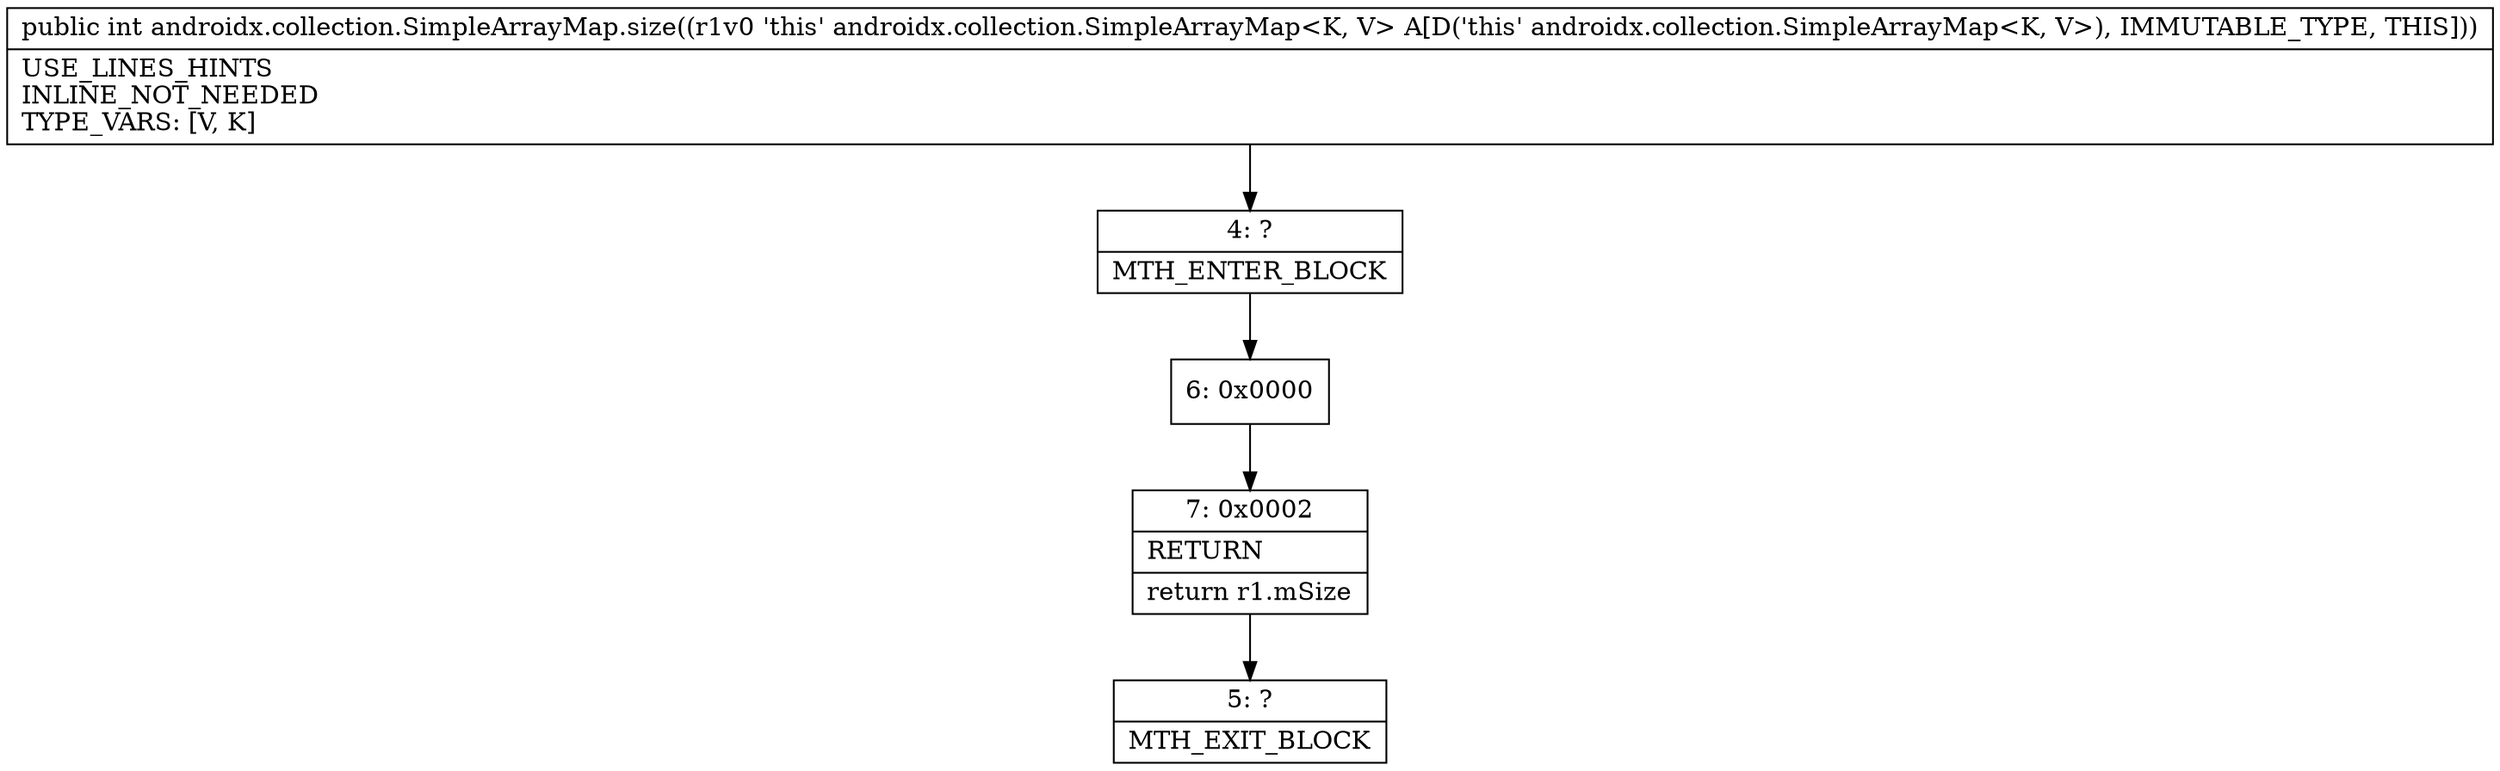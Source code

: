 digraph "CFG forandroidx.collection.SimpleArrayMap.size()I" {
Node_4 [shape=record,label="{4\:\ ?|MTH_ENTER_BLOCK\l}"];
Node_6 [shape=record,label="{6\:\ 0x0000}"];
Node_7 [shape=record,label="{7\:\ 0x0002|RETURN\l|return r1.mSize\l}"];
Node_5 [shape=record,label="{5\:\ ?|MTH_EXIT_BLOCK\l}"];
MethodNode[shape=record,label="{public int androidx.collection.SimpleArrayMap.size((r1v0 'this' androidx.collection.SimpleArrayMap\<K, V\> A[D('this' androidx.collection.SimpleArrayMap\<K, V\>), IMMUTABLE_TYPE, THIS]))  | USE_LINES_HINTS\lINLINE_NOT_NEEDED\lTYPE_VARS: [V, K]\l}"];
MethodNode -> Node_4;Node_4 -> Node_6;
Node_6 -> Node_7;
Node_7 -> Node_5;
}

